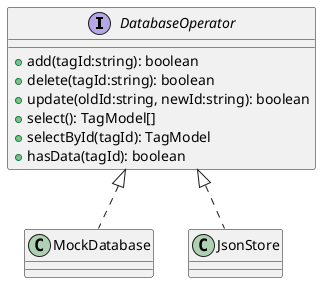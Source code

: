 @startuml データベース
    interface DatabaseOperator{
        + add(tagId:string): boolean
        + delete(tagId:string): boolean
        + update(oldId:string, newId:string): boolean
        + select(): TagModel[]
        + selectById(tagId): TagModel
        + hasData(tagId): boolean
    }

    DatabaseOperator <|.. MockDatabase
    DatabaseOperator <|..JsonStore
@enduml